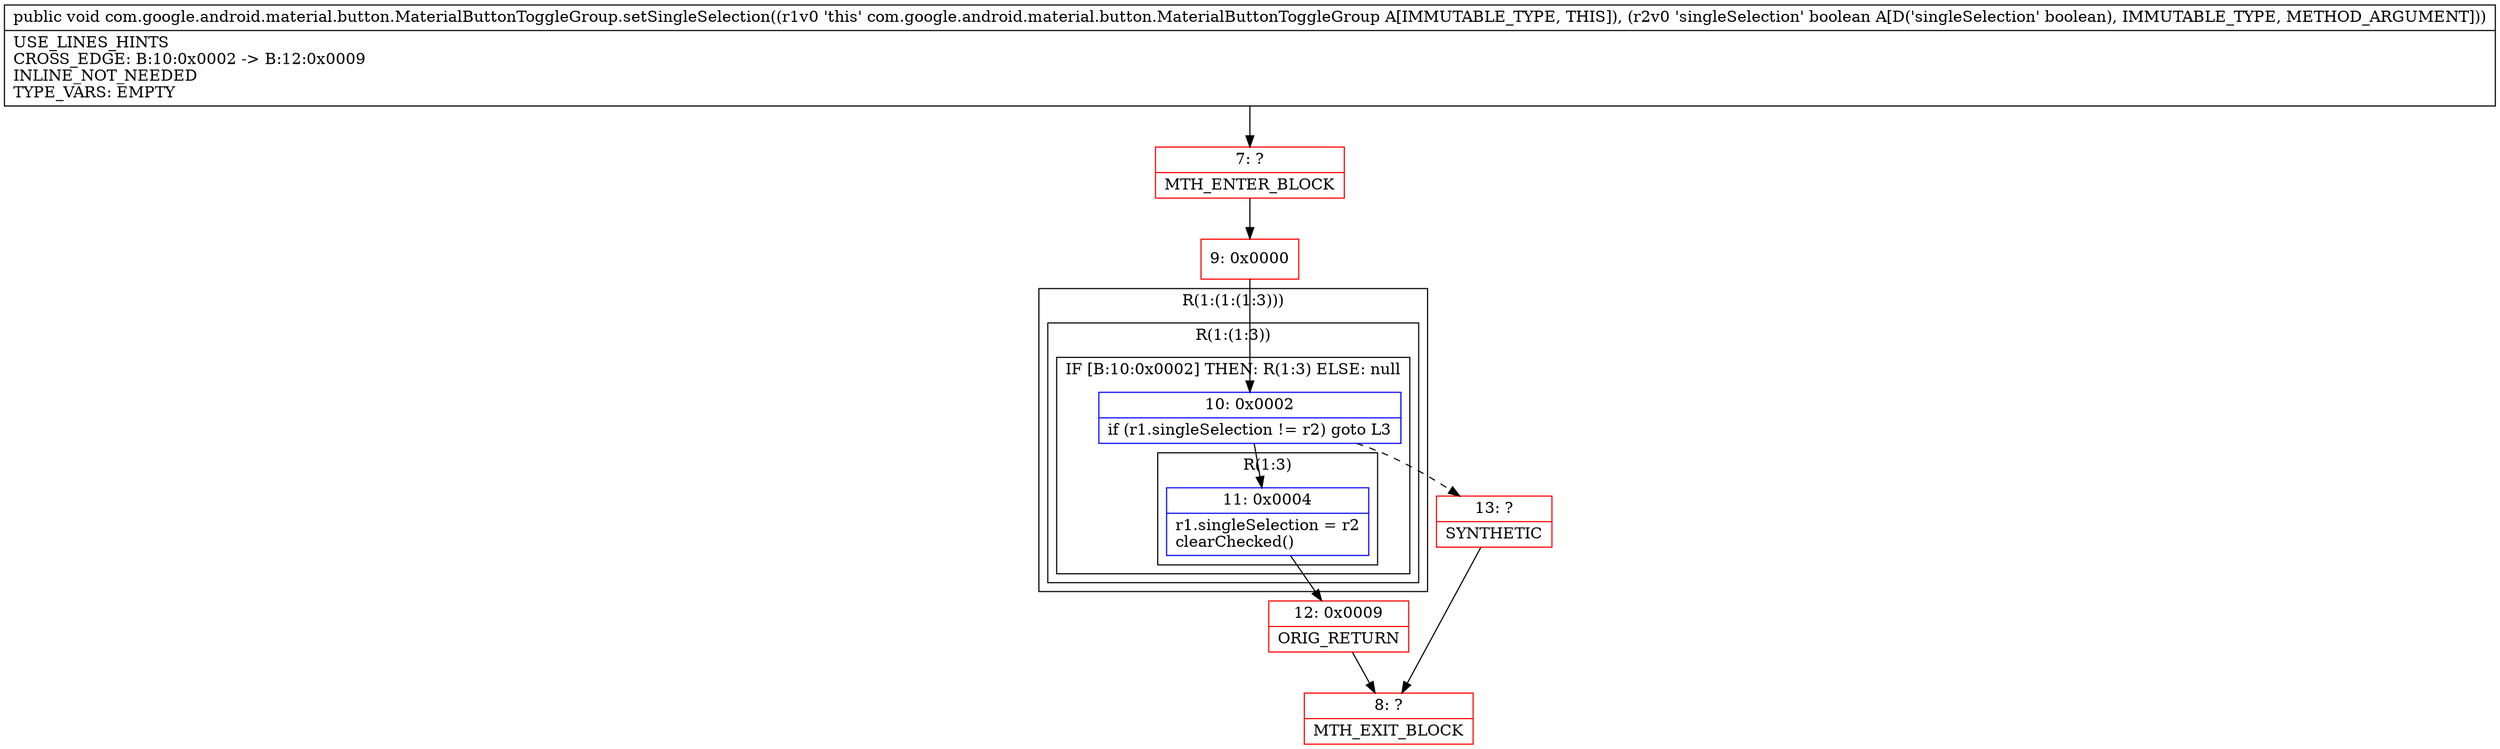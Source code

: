digraph "CFG forcom.google.android.material.button.MaterialButtonToggleGroup.setSingleSelection(Z)V" {
subgraph cluster_Region_196193772 {
label = "R(1:(1:(1:3)))";
node [shape=record,color=blue];
subgraph cluster_Region_993339956 {
label = "R(1:(1:3))";
node [shape=record,color=blue];
subgraph cluster_IfRegion_837515295 {
label = "IF [B:10:0x0002] THEN: R(1:3) ELSE: null";
node [shape=record,color=blue];
Node_10 [shape=record,label="{10\:\ 0x0002|if (r1.singleSelection != r2) goto L3\l}"];
subgraph cluster_Region_1792570655 {
label = "R(1:3)";
node [shape=record,color=blue];
Node_11 [shape=record,label="{11\:\ 0x0004|r1.singleSelection = r2\lclearChecked()\l}"];
}
}
}
}
Node_7 [shape=record,color=red,label="{7\:\ ?|MTH_ENTER_BLOCK\l}"];
Node_9 [shape=record,color=red,label="{9\:\ 0x0000}"];
Node_12 [shape=record,color=red,label="{12\:\ 0x0009|ORIG_RETURN\l}"];
Node_8 [shape=record,color=red,label="{8\:\ ?|MTH_EXIT_BLOCK\l}"];
Node_13 [shape=record,color=red,label="{13\:\ ?|SYNTHETIC\l}"];
MethodNode[shape=record,label="{public void com.google.android.material.button.MaterialButtonToggleGroup.setSingleSelection((r1v0 'this' com.google.android.material.button.MaterialButtonToggleGroup A[IMMUTABLE_TYPE, THIS]), (r2v0 'singleSelection' boolean A[D('singleSelection' boolean), IMMUTABLE_TYPE, METHOD_ARGUMENT]))  | USE_LINES_HINTS\lCROSS_EDGE: B:10:0x0002 \-\> B:12:0x0009\lINLINE_NOT_NEEDED\lTYPE_VARS: EMPTY\l}"];
MethodNode -> Node_7;Node_10 -> Node_11;
Node_10 -> Node_13[style=dashed];
Node_11 -> Node_12;
Node_7 -> Node_9;
Node_9 -> Node_10;
Node_12 -> Node_8;
Node_13 -> Node_8;
}

